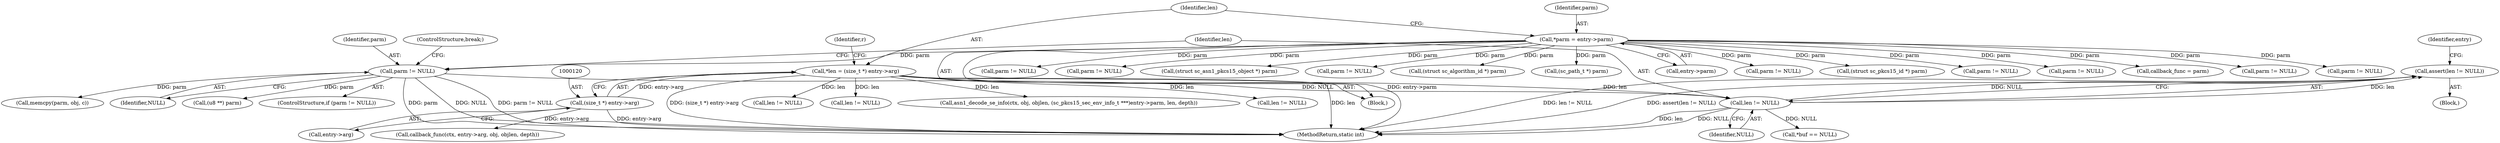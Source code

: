 digraph "0_OpenSC_a3fc7693f3a035a8a7921cffb98432944bb42740@API" {
"1000367" [label="(Call,assert(len != NULL))"];
"1000368" [label="(Call,len != NULL)"];
"1000117" [label="(Call,*len = (size_t *) entry->arg)"];
"1000119" [label="(Call,(size_t *) entry->arg)"];
"1000362" [label="(Call,parm != NULL)"];
"1000110" [label="(Call,*parm = entry->parm)"];
"1000361" [label="(ControlStructure,if (parm != NULL))"];
"1000452" [label="(Call,parm != NULL)"];
"1000541" [label="(Call,len != NULL)"];
"1000128" [label="(Call,callback_func = parm)"];
"1000709" [label="(Call,asn1_decode_se_info(ctx, obj, objlen, (sc_pkcs15_sec_env_info_t ***)entry->parm, len, depth))"];
"1000770" [label="(MethodReturn,static int)"];
"1000218" [label="(Call,parm != NULL)"];
"1000118" [label="(Identifier,len)"];
"1000411" [label="(Call,*buf == NULL)"];
"1000368" [label="(Call,len != NULL)"];
"1000367" [label="(Call,assert(len != NULL))"];
"1000252" [label="(Call,parm != NULL)"];
"1000536" [label="(Call,parm != NULL)"];
"1000458" [label="(Call,len != NULL)"];
"1000730" [label="(Call,callback_func(ctx, entry->arg, obj, objlen, depth))"];
"1000119" [label="(Call,(size_t *) entry->arg)"];
"1000521" [label="(Call,parm != NULL)"];
"1000677" [label="(Call,(struct sc_asn1_pkcs15_object *) parm)"];
"1000110" [label="(Call,*parm = entry->parm)"];
"1000162" [label="(Call,parm != NULL)"];
"1000695" [label="(Call,(struct sc_algorithm_id *) parm)"];
"1000441" [label="(Call,memcpy(parm, obj, c))"];
"1000369" [label="(Identifier,len)"];
"1000108" [label="(Block,)"];
"1000618" [label="(Call,(sc_path_t *) parm)"];
"1000126" [label="(Identifier,r)"];
"1000364" [label="(Identifier,NULL)"];
"1000402" [label="(Call,(u8 **) parm)"];
"1000117" [label="(Call,*len = (size_t *) entry->arg)"];
"1000363" [label="(Identifier,parm)"];
"1000375" [label="(Identifier,entry)"];
"1000370" [label="(Identifier,NULL)"];
"1000121" [label="(Call,entry->arg)"];
"1000112" [label="(Call,entry->parm)"];
"1000111" [label="(Identifier,parm)"];
"1000346" [label="(Call,parm != NULL)"];
"1000362" [label="(Call,parm != NULL)"];
"1000268" [label="(Call,len != NULL)"];
"1000365" [label="(Block,)"];
"1000634" [label="(Call,(struct sc_pkcs15_id *) parm)"];
"1000449" [label="(ControlStructure,break;)"];
"1000185" [label="(Call,parm != NULL)"];
"1000367" -> "1000365"  [label="AST: "];
"1000367" -> "1000368"  [label="CFG: "];
"1000368" -> "1000367"  [label="AST: "];
"1000375" -> "1000367"  [label="CFG: "];
"1000367" -> "1000770"  [label="DDG: len != NULL"];
"1000367" -> "1000770"  [label="DDG: assert(len != NULL)"];
"1000368" -> "1000367"  [label="DDG: len"];
"1000368" -> "1000367"  [label="DDG: NULL"];
"1000368" -> "1000370"  [label="CFG: "];
"1000369" -> "1000368"  [label="AST: "];
"1000370" -> "1000368"  [label="AST: "];
"1000368" -> "1000770"  [label="DDG: len"];
"1000368" -> "1000770"  [label="DDG: NULL"];
"1000117" -> "1000368"  [label="DDG: len"];
"1000362" -> "1000368"  [label="DDG: NULL"];
"1000368" -> "1000411"  [label="DDG: NULL"];
"1000117" -> "1000108"  [label="AST: "];
"1000117" -> "1000119"  [label="CFG: "];
"1000118" -> "1000117"  [label="AST: "];
"1000119" -> "1000117"  [label="AST: "];
"1000126" -> "1000117"  [label="CFG: "];
"1000117" -> "1000770"  [label="DDG: len"];
"1000117" -> "1000770"  [label="DDG: (size_t *) entry->arg"];
"1000119" -> "1000117"  [label="DDG: entry->arg"];
"1000117" -> "1000268"  [label="DDG: len"];
"1000117" -> "1000458"  [label="DDG: len"];
"1000117" -> "1000541"  [label="DDG: len"];
"1000117" -> "1000709"  [label="DDG: len"];
"1000119" -> "1000121"  [label="CFG: "];
"1000120" -> "1000119"  [label="AST: "];
"1000121" -> "1000119"  [label="AST: "];
"1000119" -> "1000770"  [label="DDG: entry->arg"];
"1000119" -> "1000730"  [label="DDG: entry->arg"];
"1000362" -> "1000361"  [label="AST: "];
"1000362" -> "1000364"  [label="CFG: "];
"1000363" -> "1000362"  [label="AST: "];
"1000364" -> "1000362"  [label="AST: "];
"1000369" -> "1000362"  [label="CFG: "];
"1000449" -> "1000362"  [label="CFG: "];
"1000362" -> "1000770"  [label="DDG: NULL"];
"1000362" -> "1000770"  [label="DDG: parm != NULL"];
"1000362" -> "1000770"  [label="DDG: parm"];
"1000110" -> "1000362"  [label="DDG: parm"];
"1000362" -> "1000402"  [label="DDG: parm"];
"1000362" -> "1000441"  [label="DDG: parm"];
"1000110" -> "1000108"  [label="AST: "];
"1000110" -> "1000112"  [label="CFG: "];
"1000111" -> "1000110"  [label="AST: "];
"1000112" -> "1000110"  [label="AST: "];
"1000118" -> "1000110"  [label="CFG: "];
"1000110" -> "1000770"  [label="DDG: entry->parm"];
"1000110" -> "1000128"  [label="DDG: parm"];
"1000110" -> "1000162"  [label="DDG: parm"];
"1000110" -> "1000185"  [label="DDG: parm"];
"1000110" -> "1000218"  [label="DDG: parm"];
"1000110" -> "1000252"  [label="DDG: parm"];
"1000110" -> "1000346"  [label="DDG: parm"];
"1000110" -> "1000452"  [label="DDG: parm"];
"1000110" -> "1000521"  [label="DDG: parm"];
"1000110" -> "1000536"  [label="DDG: parm"];
"1000110" -> "1000618"  [label="DDG: parm"];
"1000110" -> "1000634"  [label="DDG: parm"];
"1000110" -> "1000677"  [label="DDG: parm"];
"1000110" -> "1000695"  [label="DDG: parm"];
}
